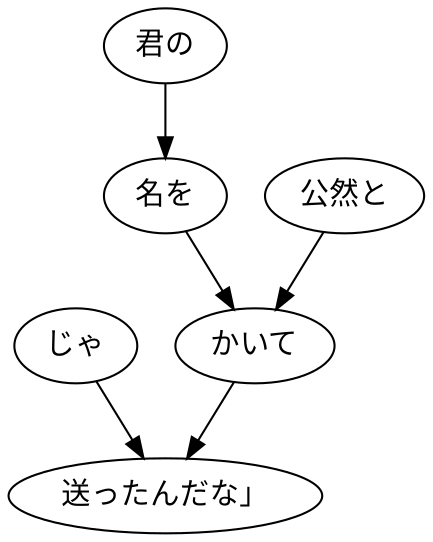 digraph graph7315 {
	node0 [label="じゃ"];
	node1 [label="君の"];
	node2 [label="名を"];
	node3 [label="公然と"];
	node4 [label="かいて"];
	node5 [label="送ったんだな」"];
	node0 -> node5;
	node1 -> node2;
	node2 -> node4;
	node3 -> node4;
	node4 -> node5;
}
